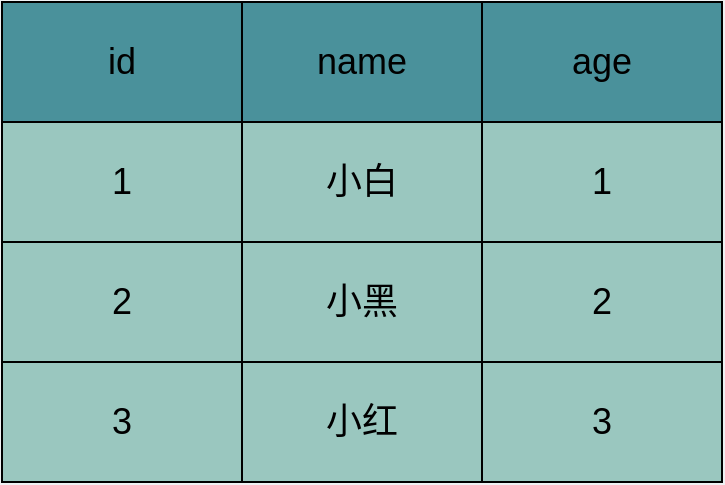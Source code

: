 <mxfile version="17.4.2" type="github">
  <diagram id="3228e29e-7158-1315-38df-8450db1d8a1d" name="Page-1">
    <mxGraphModel dx="621" dy="-201" grid="0" gridSize="10" guides="1" tooltips="1" connect="1" arrows="1" fold="1" page="1" pageScale="1" pageWidth="600" pageHeight="300" background="#EFF1F3" math="0" shadow="0">
      <root>
        <mxCell id="0" />
        <mxCell id="1" parent="0" />
        <mxCell id="OGBjxk_xHfaE1EplLFuK-23" value="1" style="rounded=0;whiteSpace=wrap;html=1;fillColor=#9AC7BF;gradientColor=none;fontSize=18;" parent="1" vertex="1">
          <mxGeometry x="120" y="990" width="120" height="60" as="geometry" />
        </mxCell>
        <mxCell id="OGBjxk_xHfaE1EplLFuK-24" value="小白" style="rounded=0;whiteSpace=wrap;html=1;fillColor=#9AC7BF;gradientColor=none;fontSize=18;" parent="1" vertex="1">
          <mxGeometry x="240" y="990" width="120" height="60" as="geometry" />
        </mxCell>
        <mxCell id="OGBjxk_xHfaE1EplLFuK-25" value="&lt;span style=&quot;font-size: 18px&quot;&gt;1&lt;/span&gt;" style="rounded=0;whiteSpace=wrap;html=1;fillColor=#9AC7BF;gradientColor=none;fontSize=18;" parent="1" vertex="1">
          <mxGeometry x="360" y="990" width="120" height="60" as="geometry" />
        </mxCell>
        <mxCell id="OGBjxk_xHfaE1EplLFuK-26" value="2" style="rounded=0;whiteSpace=wrap;html=1;fillColor=#9AC7BF;gradientColor=none;fontSize=18;" parent="1" vertex="1">
          <mxGeometry x="120" y="1050" width="120" height="60" as="geometry" />
        </mxCell>
        <mxCell id="OGBjxk_xHfaE1EplLFuK-27" value="小黑" style="rounded=0;whiteSpace=wrap;html=1;fillColor=#9AC7BF;gradientColor=none;fontSize=18;" parent="1" vertex="1">
          <mxGeometry x="240" y="1050" width="120" height="60" as="geometry" />
        </mxCell>
        <mxCell id="OGBjxk_xHfaE1EplLFuK-28" value="&lt;span style=&quot;font-size: 18px&quot;&gt;2&lt;/span&gt;" style="rounded=0;whiteSpace=wrap;html=1;fillColor=#9AC7BF;gradientColor=none;fontSize=18;" parent="1" vertex="1">
          <mxGeometry x="360" y="1050" width="120" height="60" as="geometry" />
        </mxCell>
        <mxCell id="OGBjxk_xHfaE1EplLFuK-29" value="id" style="rounded=0;whiteSpace=wrap;html=1;fillColor=#4A919B;gradientColor=none;fontSize=18;" parent="1" vertex="1">
          <mxGeometry x="120" y="930" width="120" height="60" as="geometry" />
        </mxCell>
        <mxCell id="OGBjxk_xHfaE1EplLFuK-30" value="name" style="rounded=0;whiteSpace=wrap;html=1;fillColor=#4A919B;gradientColor=none;fontSize=18;" parent="1" vertex="1">
          <mxGeometry x="240" y="930" width="120" height="60" as="geometry" />
        </mxCell>
        <mxCell id="OGBjxk_xHfaE1EplLFuK-31" value="&lt;span style=&quot;font-size: 18px&quot;&gt;age&lt;/span&gt;" style="rounded=0;whiteSpace=wrap;html=1;fillColor=#4A919B;gradientColor=none;fontSize=18;" parent="1" vertex="1">
          <mxGeometry x="360" y="930" width="120" height="60" as="geometry" />
        </mxCell>
        <mxCell id="GKvqfsDIL1xfIGr8kIaB-1" value="3" style="rounded=0;whiteSpace=wrap;html=1;fillColor=#9AC7BF;gradientColor=none;fontSize=18;" parent="1" vertex="1">
          <mxGeometry x="120" y="1110" width="120" height="60" as="geometry" />
        </mxCell>
        <mxCell id="GKvqfsDIL1xfIGr8kIaB-2" value="小红" style="rounded=0;whiteSpace=wrap;html=1;fillColor=#9AC7BF;gradientColor=none;fontSize=18;" parent="1" vertex="1">
          <mxGeometry x="240" y="1110" width="120" height="60" as="geometry" />
        </mxCell>
        <mxCell id="GKvqfsDIL1xfIGr8kIaB-3" value="&lt;span style=&quot;font-size: 18px&quot;&gt;3&lt;/span&gt;" style="rounded=0;whiteSpace=wrap;html=1;fillColor=#9AC7BF;gradientColor=none;fontSize=18;" parent="1" vertex="1">
          <mxGeometry x="360" y="1110" width="120" height="60" as="geometry" />
        </mxCell>
      </root>
    </mxGraphModel>
  </diagram>
</mxfile>

